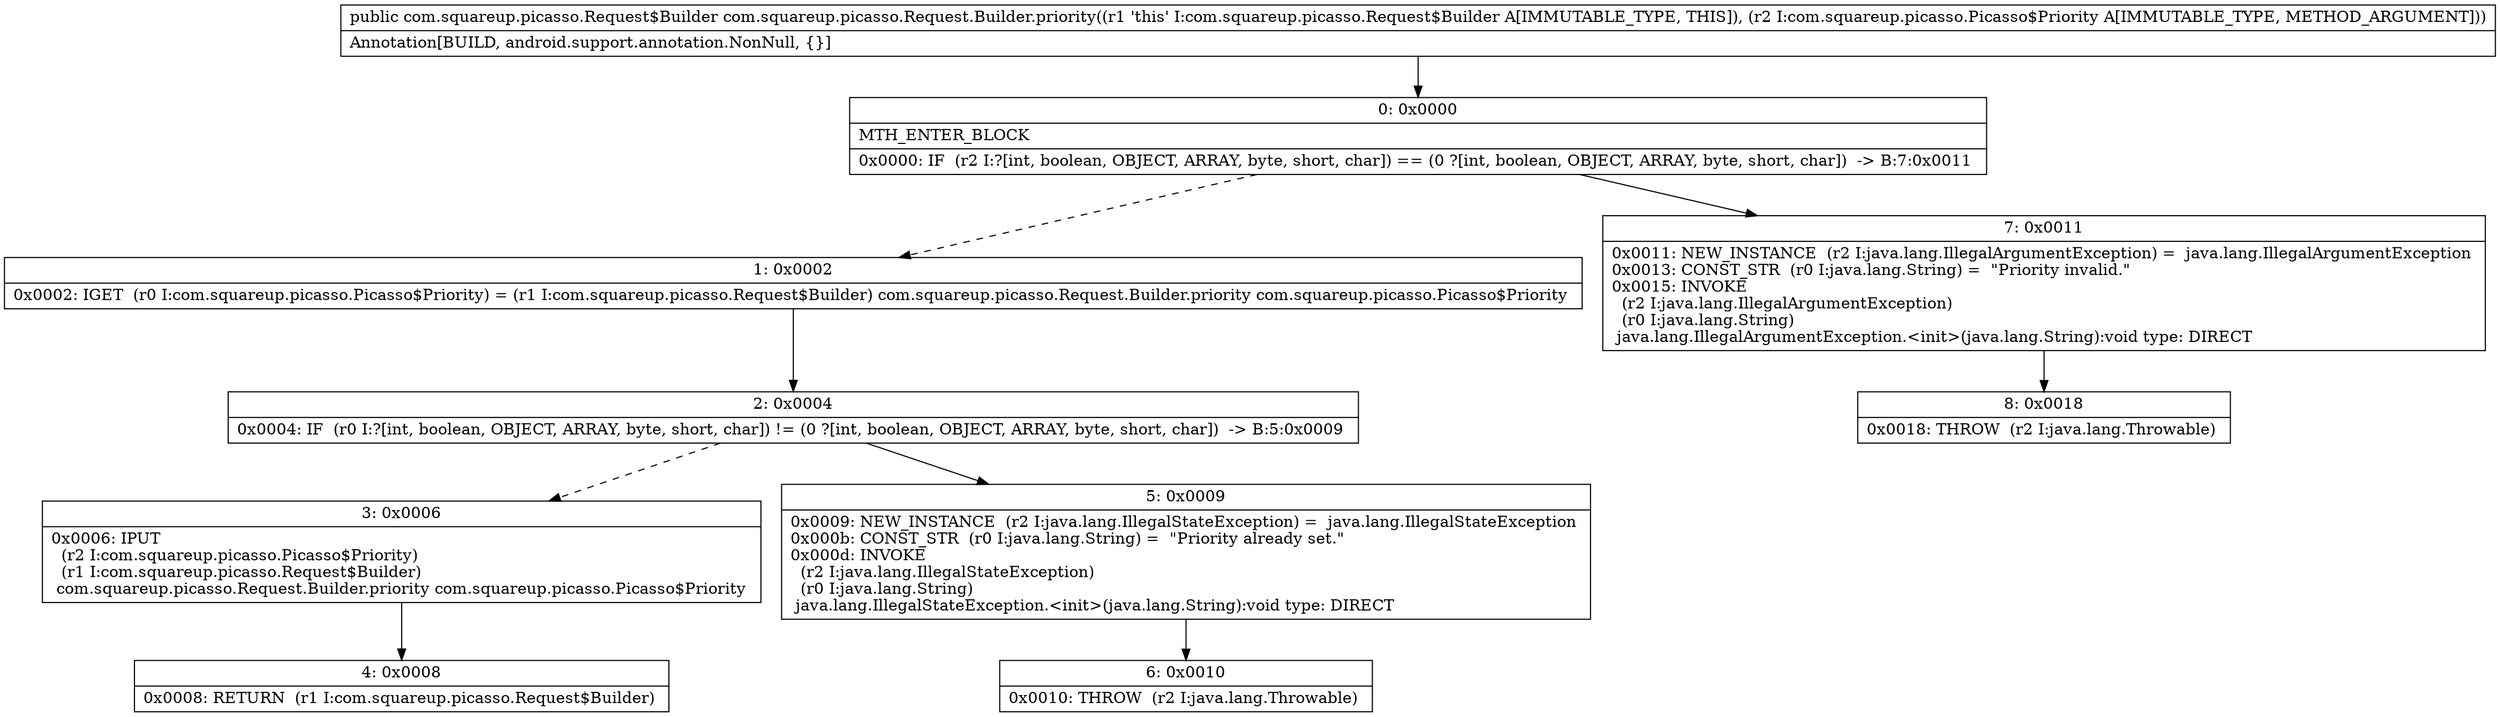 digraph "CFG forcom.squareup.picasso.Request.Builder.priority(Lcom\/squareup\/picasso\/Picasso$Priority;)Lcom\/squareup\/picasso\/Request$Builder;" {
Node_0 [shape=record,label="{0\:\ 0x0000|MTH_ENTER_BLOCK\l|0x0000: IF  (r2 I:?[int, boolean, OBJECT, ARRAY, byte, short, char]) == (0 ?[int, boolean, OBJECT, ARRAY, byte, short, char])  \-\> B:7:0x0011 \l}"];
Node_1 [shape=record,label="{1\:\ 0x0002|0x0002: IGET  (r0 I:com.squareup.picasso.Picasso$Priority) = (r1 I:com.squareup.picasso.Request$Builder) com.squareup.picasso.Request.Builder.priority com.squareup.picasso.Picasso$Priority \l}"];
Node_2 [shape=record,label="{2\:\ 0x0004|0x0004: IF  (r0 I:?[int, boolean, OBJECT, ARRAY, byte, short, char]) != (0 ?[int, boolean, OBJECT, ARRAY, byte, short, char])  \-\> B:5:0x0009 \l}"];
Node_3 [shape=record,label="{3\:\ 0x0006|0x0006: IPUT  \l  (r2 I:com.squareup.picasso.Picasso$Priority)\l  (r1 I:com.squareup.picasso.Request$Builder)\l com.squareup.picasso.Request.Builder.priority com.squareup.picasso.Picasso$Priority \l}"];
Node_4 [shape=record,label="{4\:\ 0x0008|0x0008: RETURN  (r1 I:com.squareup.picasso.Request$Builder) \l}"];
Node_5 [shape=record,label="{5\:\ 0x0009|0x0009: NEW_INSTANCE  (r2 I:java.lang.IllegalStateException) =  java.lang.IllegalStateException \l0x000b: CONST_STR  (r0 I:java.lang.String) =  \"Priority already set.\" \l0x000d: INVOKE  \l  (r2 I:java.lang.IllegalStateException)\l  (r0 I:java.lang.String)\l java.lang.IllegalStateException.\<init\>(java.lang.String):void type: DIRECT \l}"];
Node_6 [shape=record,label="{6\:\ 0x0010|0x0010: THROW  (r2 I:java.lang.Throwable) \l}"];
Node_7 [shape=record,label="{7\:\ 0x0011|0x0011: NEW_INSTANCE  (r2 I:java.lang.IllegalArgumentException) =  java.lang.IllegalArgumentException \l0x0013: CONST_STR  (r0 I:java.lang.String) =  \"Priority invalid.\" \l0x0015: INVOKE  \l  (r2 I:java.lang.IllegalArgumentException)\l  (r0 I:java.lang.String)\l java.lang.IllegalArgumentException.\<init\>(java.lang.String):void type: DIRECT \l}"];
Node_8 [shape=record,label="{8\:\ 0x0018|0x0018: THROW  (r2 I:java.lang.Throwable) \l}"];
MethodNode[shape=record,label="{public com.squareup.picasso.Request$Builder com.squareup.picasso.Request.Builder.priority((r1 'this' I:com.squareup.picasso.Request$Builder A[IMMUTABLE_TYPE, THIS]), (r2 I:com.squareup.picasso.Picasso$Priority A[IMMUTABLE_TYPE, METHOD_ARGUMENT]))  | Annotation[BUILD, android.support.annotation.NonNull, \{\}]\l}"];
MethodNode -> Node_0;
Node_0 -> Node_1[style=dashed];
Node_0 -> Node_7;
Node_1 -> Node_2;
Node_2 -> Node_3[style=dashed];
Node_2 -> Node_5;
Node_3 -> Node_4;
Node_5 -> Node_6;
Node_7 -> Node_8;
}

